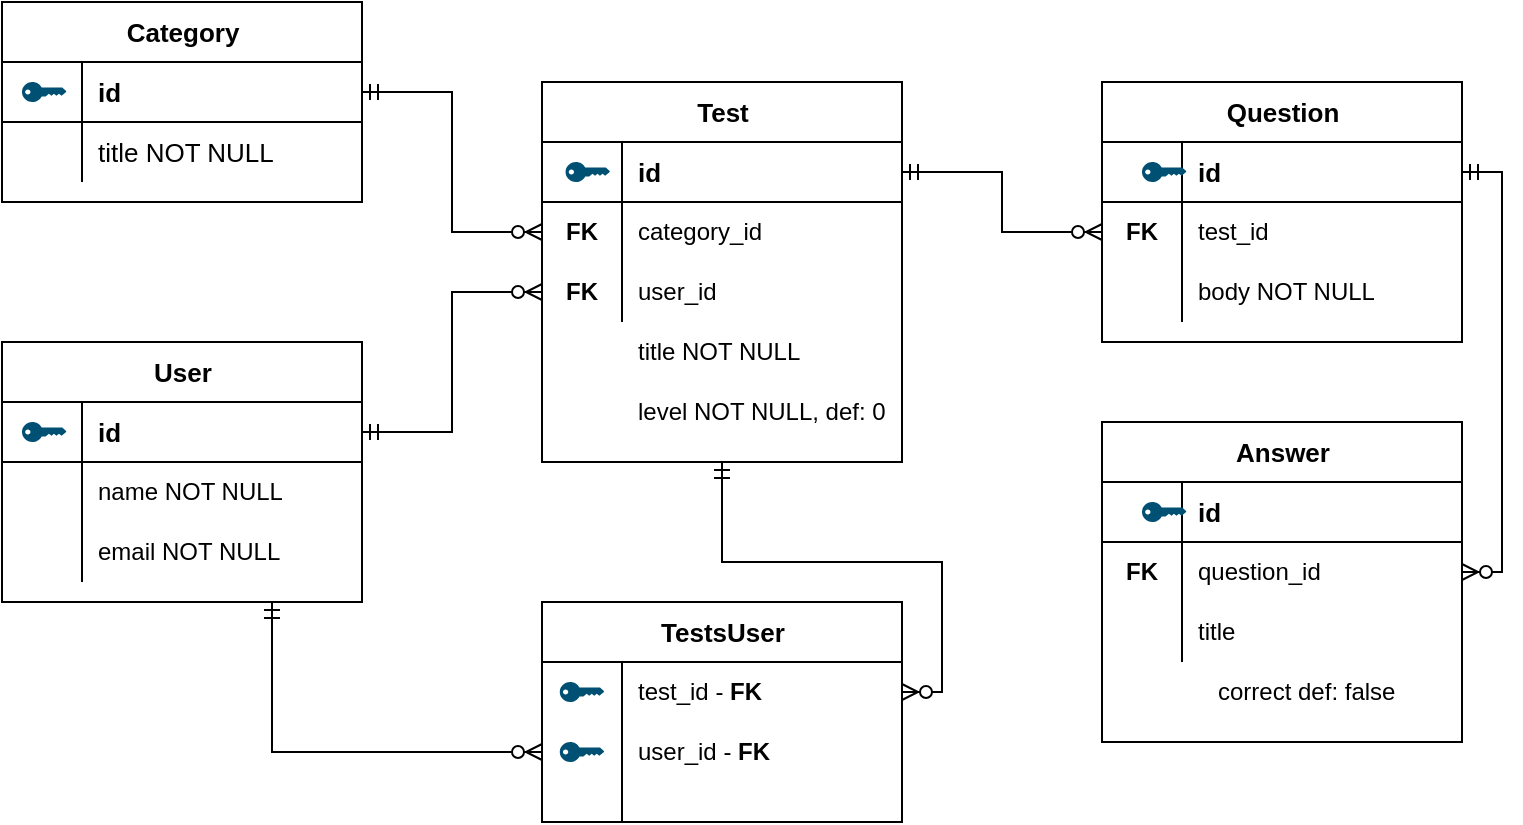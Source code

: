 <mxfile version="14.8.2" type="github">
  <diagram id="QwRGjJdV-PLS9jToXUnF" name="Page-1">
    <mxGraphModel dx="1038" dy="575" grid="1" gridSize="10" guides="1" tooltips="1" connect="1" arrows="1" fold="1" page="1" pageScale="1" pageWidth="827" pageHeight="1169" math="0" shadow="0">
      <root>
        <mxCell id="0" />
        <mxCell id="1" parent="0" />
        <mxCell id="c2sXDAtgwe_dRYKI0X34-85" style="edgeStyle=orthogonalEdgeStyle;rounded=0;orthogonalLoop=1;jettySize=auto;html=1;exitX=0.5;exitY=1;exitDx=0;exitDy=0;fontSize=13;fontColor=#000000;startArrow=ERmandOne;startFill=0;endArrow=ERzeroToMany;endFill=1;" edge="1" parent="1" source="c2sXDAtgwe_dRYKI0X34-1" target="c2sXDAtgwe_dRYKI0X34-36">
          <mxGeometry relative="1" as="geometry" />
        </mxCell>
        <mxCell id="c2sXDAtgwe_dRYKI0X34-1" value="&lt;font style=&quot;font-size: 13px&quot;&gt;Test&lt;/font&gt;" style="shape=table;startSize=30;container=1;collapsible=0;childLayout=tableLayout;fixedRows=1;rowLines=0;fontStyle=1;align=center;pointerEvents=1;fontSize=10;html=1;fillColor=none;strokeWidth=1;" vertex="1" parent="1">
          <mxGeometry x="330" y="60" width="180" height="190" as="geometry" />
        </mxCell>
        <mxCell id="c2sXDAtgwe_dRYKI0X34-2" value="" style="shape=partialRectangle;html=1;whiteSpace=wrap;collapsible=0;dropTarget=0;pointerEvents=0;fillColor=none;top=0;left=0;bottom=1;right=0;points=[[0,0.5],[1,0.5]];portConstraint=eastwest;" vertex="1" parent="c2sXDAtgwe_dRYKI0X34-1">
          <mxGeometry y="30" width="180" height="30" as="geometry" />
        </mxCell>
        <mxCell id="c2sXDAtgwe_dRYKI0X34-3" value="&lt;span style=&quot;color: rgba(0 , 0 , 0 , 0) ; font-family: monospace ; font-size: 0px&quot;&gt;%3CmxGraphModel%3E%3Croot%3E%3CmxCell%20id%3D%220%22%2F%3E%3CmxCell%20id%3D%221%22%20parent%3D%220%22%2F%3E%3CmxCell%20id%3D%222%22%20value%3D%22%22%20style%3D%22points%3D%5B%5B0%2C0.5%2C0%5D%2C%5B0.24%2C0%2C0%5D%2C%5B0.5%2C0.28%2C0%5D%2C%5B0.995%2C0.475%2C0%5D%2C%5B0.5%2C0.72%2C0%5D%2C%5B0.24%2C1%2C0%5D%5D%3BverticalLabelPosition%3Dbottom%3Bhtml%3D1%3BverticalAlign%3Dtop%3Baspect%3Dfixed%3Balign%3Dcenter%3BpointerEvents%3D1%3Bshape%3Dmxgraph.cisco19.key%3BfillColor%3D%23005073%3BstrokeColor%3Dnone%3BfontSize%3D13%3BfontColor%3D%23000000%3B%22%20vertex%3D%221%22%20parent%3D%221%22%3E%3CmxGeometry%20x%3D%22330%22%20y%3D%2250%22%20width%3D%2222.22%22%20height%3D%2210%22%20as%3D%22geometry%22%2F%3E%3C%2FmxCell%3E%3C%2Froot%3E%3C%2FmxGraphModel%3E&lt;/span&gt;" style="shape=partialRectangle;html=1;whiteSpace=wrap;connectable=0;fillColor=none;top=0;left=0;bottom=0;right=0;overflow=hidden;" vertex="1" parent="c2sXDAtgwe_dRYKI0X34-2">
          <mxGeometry width="40" height="30" as="geometry" />
        </mxCell>
        <mxCell id="c2sXDAtgwe_dRYKI0X34-4" value="&lt;font style=&quot;font-size: 13px&quot;&gt;&lt;b&gt;id&lt;/b&gt;&lt;/font&gt;" style="shape=partialRectangle;html=1;whiteSpace=wrap;connectable=0;fillColor=none;top=0;left=0;bottom=0;right=0;align=left;spacingLeft=6;overflow=hidden;" vertex="1" parent="c2sXDAtgwe_dRYKI0X34-2">
          <mxGeometry x="40" width="140" height="30" as="geometry" />
        </mxCell>
        <mxCell id="c2sXDAtgwe_dRYKI0X34-5" value="" style="shape=partialRectangle;html=1;whiteSpace=wrap;collapsible=0;dropTarget=0;pointerEvents=0;fillColor=none;top=0;left=0;bottom=0;right=0;points=[[0,0.5],[1,0.5]];portConstraint=eastwest;" vertex="1" parent="c2sXDAtgwe_dRYKI0X34-1">
          <mxGeometry y="60" width="180" height="30" as="geometry" />
        </mxCell>
        <mxCell id="c2sXDAtgwe_dRYKI0X34-6" value="" style="shape=partialRectangle;html=1;whiteSpace=wrap;connectable=0;fillColor=none;top=0;left=0;bottom=0;right=0;overflow=hidden;" vertex="1" parent="c2sXDAtgwe_dRYKI0X34-5">
          <mxGeometry width="40" height="30" as="geometry" />
        </mxCell>
        <mxCell id="c2sXDAtgwe_dRYKI0X34-7" value="category_id" style="shape=partialRectangle;html=1;whiteSpace=wrap;connectable=0;fillColor=none;top=0;left=0;bottom=0;right=0;align=left;spacingLeft=6;overflow=hidden;" vertex="1" parent="c2sXDAtgwe_dRYKI0X34-5">
          <mxGeometry x="40" width="140" height="30" as="geometry" />
        </mxCell>
        <mxCell id="c2sXDAtgwe_dRYKI0X34-8" value="" style="shape=partialRectangle;html=1;whiteSpace=wrap;collapsible=0;dropTarget=0;pointerEvents=0;fillColor=none;top=0;left=0;bottom=0;right=0;points=[[0,0.5],[1,0.5]];portConstraint=eastwest;" vertex="1" parent="c2sXDAtgwe_dRYKI0X34-1">
          <mxGeometry y="90" width="180" height="30" as="geometry" />
        </mxCell>
        <mxCell id="c2sXDAtgwe_dRYKI0X34-9" value="" style="shape=partialRectangle;html=1;whiteSpace=wrap;connectable=0;fillColor=none;top=0;left=0;bottom=0;right=0;overflow=hidden;" vertex="1" parent="c2sXDAtgwe_dRYKI0X34-8">
          <mxGeometry width="40" height="30" as="geometry" />
        </mxCell>
        <mxCell id="c2sXDAtgwe_dRYKI0X34-10" value="user_id" style="shape=partialRectangle;html=1;whiteSpace=wrap;connectable=0;fillColor=none;top=0;left=0;bottom=0;right=0;align=left;spacingLeft=6;overflow=hidden;" vertex="1" parent="c2sXDAtgwe_dRYKI0X34-8">
          <mxGeometry x="40" width="140" height="30" as="geometry" />
        </mxCell>
        <mxCell id="c2sXDAtgwe_dRYKI0X34-12" value="&lt;font style=&quot;font-size: 13px&quot;&gt;Category&lt;/font&gt;" style="shape=table;startSize=30;container=1;collapsible=0;childLayout=tableLayout;fixedRows=1;rowLines=0;fontStyle=1;align=center;pointerEvents=1;fontSize=10;html=1;fillColor=none;strokeWidth=1;" vertex="1" parent="1">
          <mxGeometry x="60" y="20" width="180" height="100" as="geometry" />
        </mxCell>
        <mxCell id="c2sXDAtgwe_dRYKI0X34-13" value="" style="shape=partialRectangle;html=1;whiteSpace=wrap;collapsible=0;dropTarget=0;pointerEvents=0;fillColor=none;top=0;left=0;bottom=1;right=0;points=[[0,0.5],[1,0.5]];portConstraint=eastwest;" vertex="1" parent="c2sXDAtgwe_dRYKI0X34-12">
          <mxGeometry y="30" width="180" height="30" as="geometry" />
        </mxCell>
        <mxCell id="c2sXDAtgwe_dRYKI0X34-14" value="" style="shape=partialRectangle;html=1;whiteSpace=wrap;connectable=0;fillColor=none;top=0;left=0;bottom=0;right=0;overflow=hidden;" vertex="1" parent="c2sXDAtgwe_dRYKI0X34-13">
          <mxGeometry width="40" height="30" as="geometry" />
        </mxCell>
        <mxCell id="c2sXDAtgwe_dRYKI0X34-15" value="&lt;b&gt;&lt;font style=&quot;font-size: 13px&quot;&gt;id&lt;/font&gt;&lt;/b&gt;" style="shape=partialRectangle;html=1;whiteSpace=wrap;connectable=0;fillColor=none;top=0;left=0;bottom=0;right=0;align=left;spacingLeft=6;overflow=hidden;" vertex="1" parent="c2sXDAtgwe_dRYKI0X34-13">
          <mxGeometry x="40" width="140" height="30" as="geometry" />
        </mxCell>
        <mxCell id="c2sXDAtgwe_dRYKI0X34-16" value="" style="shape=partialRectangle;html=1;whiteSpace=wrap;collapsible=0;dropTarget=0;pointerEvents=0;fillColor=none;top=0;left=0;bottom=0;right=0;points=[[0,0.5],[1,0.5]];portConstraint=eastwest;" vertex="1" parent="c2sXDAtgwe_dRYKI0X34-12">
          <mxGeometry y="60" width="180" height="30" as="geometry" />
        </mxCell>
        <mxCell id="c2sXDAtgwe_dRYKI0X34-17" value="" style="shape=partialRectangle;html=1;whiteSpace=wrap;connectable=0;fillColor=none;top=0;left=0;bottom=0;right=0;overflow=hidden;" vertex="1" parent="c2sXDAtgwe_dRYKI0X34-16">
          <mxGeometry width="40" height="30" as="geometry" />
        </mxCell>
        <mxCell id="c2sXDAtgwe_dRYKI0X34-18" value="title NOT NULL" style="shape=partialRectangle;html=1;whiteSpace=wrap;connectable=0;fillColor=none;top=0;left=0;bottom=0;right=0;align=left;spacingLeft=6;overflow=hidden;fontSize=13;strokeWidth=1;" vertex="1" parent="c2sXDAtgwe_dRYKI0X34-16">
          <mxGeometry x="40" width="140" height="30" as="geometry" />
        </mxCell>
        <mxCell id="c2sXDAtgwe_dRYKI0X34-86" style="edgeStyle=orthogonalEdgeStyle;rounded=0;orthogonalLoop=1;jettySize=auto;html=1;exitX=0.75;exitY=1;exitDx=0;exitDy=0;fontSize=13;fontColor=#000000;startArrow=ERmandOne;startFill=0;endArrow=ERzeroToMany;endFill=1;" edge="1" parent="1" source="c2sXDAtgwe_dRYKI0X34-22" target="c2sXDAtgwe_dRYKI0X34-39">
          <mxGeometry relative="1" as="geometry" />
        </mxCell>
        <mxCell id="c2sXDAtgwe_dRYKI0X34-22" value="&lt;font style=&quot;font-size: 13px&quot;&gt;User&lt;/font&gt;&lt;span style=&quot;color: rgba(0 , 0 , 0 , 0) ; font-family: monospace ; font-size: 0px ; font-weight: 400&quot;&gt;%3CmxGraphModel%3E%3Croot%3E%3CmxCell%20id%3D%220%22%2F%3E%3CmxCell%20id%3D%221%22%20parent%3D%220%22%2F%3E%3CmxCell%20id%3D%222%22%20value%3D%22%26lt%3Bfont%20style%3D%26quot%3Bfont-size%3A%2013px%26quot%3B%26gt%3BTest%26lt%3B%2Ffont%26gt%3B%22%20style%3D%22shape%3Dtable%3BstartSize%3D30%3Bcontainer%3D1%3Bcollapsible%3D0%3BchildLayout%3DtableLayout%3BfixedRows%3D1%3BrowLines%3D0%3BfontStyle%3D1%3Balign%3Dcenter%3BpointerEvents%3D1%3BfontSize%3D10%3Bhtml%3D1%3BfillColor%3Dnone%3BstrokeWidth%3D2%3B%22%20vertex%3D%221%22%20parent%3D%221%22%3E%3CmxGeometry%20x%3D%22320%22%20y%3D%22220%22%20width%3D%22180%22%20height%3D%22150%22%20as%3D%22geometry%22%2F%3E%3C%2FmxCell%3E%3CmxCell%20id%3D%223%22%20value%3D%22%22%20style%3D%22shape%3DpartialRectangle%3Bhtml%3D1%3BwhiteSpace%3Dwrap%3Bcollapsible%3D0%3BdropTarget%3D0%3BpointerEvents%3D0%3BfillColor%3Dnone%3Btop%3D0%3Bleft%3D0%3Bbottom%3D1%3Bright%3D0%3Bpoints%3D%5B%5B0%2C0.5%5D%2C%5B1%2C0.5%5D%5D%3BportConstraint%3Deastwest%3B%22%20vertex%3D%221%22%20parent%3D%222%22%3E%3CmxGeometry%20y%3D%2230%22%20width%3D%22180%22%20height%3D%2230%22%20as%3D%22geometry%22%2F%3E%3C%2FmxCell%3E%3CmxCell%20id%3D%224%22%20value%3D%221%22%20style%3D%22shape%3DpartialRectangle%3Bhtml%3D1%3BwhiteSpace%3Dwrap%3Bconnectable%3D0%3BfillColor%3Dnone%3Btop%3D0%3Bleft%3D0%3Bbottom%3D0%3Bright%3D0%3Boverflow%3Dhidden%3B%22%20vertex%3D%221%22%20parent%3D%223%22%3E%3CmxGeometry%20width%3D%2240%22%20height%3D%2230%22%20as%3D%22geometry%22%2F%3E%3C%2FmxCell%3E%3CmxCell%20id%3D%225%22%20value%3D%22Value%201%22%20style%3D%22shape%3DpartialRectangle%3Bhtml%3D1%3BwhiteSpace%3Dwrap%3Bconnectable%3D0%3BfillColor%3Dnone%3Btop%3D0%3Bleft%3D0%3Bbottom%3D0%3Bright%3D0%3Balign%3Dleft%3BspacingLeft%3D6%3Boverflow%3Dhidden%3B%22%20vertex%3D%221%22%20parent%3D%223%22%3E%3CmxGeometry%20x%3D%2240%22%20width%3D%22140%22%20height%3D%2230%22%20as%3D%22geometry%22%2F%3E%3C%2FmxCell%3E%3CmxCell%20id%3D%226%22%20value%3D%22%22%20style%3D%22shape%3DpartialRectangle%3Bhtml%3D1%3BwhiteSpace%3Dwrap%3Bcollapsible%3D0%3BdropTarget%3D0%3BpointerEvents%3D0%3BfillColor%3Dnone%3Btop%3D0%3Bleft%3D0%3Bbottom%3D0%3Bright%3D0%3Bpoints%3D%5B%5B0%2C0.5%5D%2C%5B1%2C0.5%5D%5D%3BportConstraint%3Deastwest%3B%22%20vertex%3D%221%22%20parent%3D%222%22%3E%3CmxGeometry%20y%3D%2260%22%20width%3D%22180%22%20height%3D%2230%22%20as%3D%22geometry%22%2F%3E%3C%2FmxCell%3E%3CmxCell%20id%3D%227%22%20value%3D%222%22%20style%3D%22shape%3DpartialRectangle%3Bhtml%3D1%3BwhiteSpace%3Dwrap%3Bconnectable%3D0%3BfillColor%3Dnone%3Btop%3D0%3Bleft%3D0%3Bbottom%3D0%3Bright%3D0%3Boverflow%3Dhidden%3B%22%20vertex%3D%221%22%20parent%3D%226%22%3E%3CmxGeometry%20width%3D%2240%22%20height%3D%2230%22%20as%3D%22geometry%22%2F%3E%3C%2FmxCell%3E%3CmxCell%20id%3D%228%22%20value%3D%22Value%202%22%20style%3D%22shape%3DpartialRectangle%3Bhtml%3D1%3BwhiteSpace%3Dwrap%3Bconnectable%3D0%3BfillColor%3Dnone%3Btop%3D0%3Bleft%3D0%3Bbottom%3D0%3Bright%3D0%3Balign%3Dleft%3BspacingLeft%3D6%3Boverflow%3Dhidden%3B%22%20vertex%3D%221%22%20parent%3D%226%22%3E%3CmxGeometry%20x%3D%2240%22%20width%3D%22140%22%20height%3D%2230%22%20as%3D%22geometry%22%2F%3E%3C%2FmxCell%3E%3CmxCell%20id%3D%229%22%20value%3D%22%22%20style%3D%22shape%3DpartialRectangle%3Bhtml%3D1%3BwhiteSpace%3Dwrap%3Bcollapsible%3D0%3BdropTarget%3D0%3BpointerEvents%3D0%3BfillColor%3Dnone%3Btop%3D0%3Bleft%3D0%3Bbottom%3D0%3Bright%3D0%3Bpoints%3D%5B%5B0%2C0.5%5D%2C%5B1%2C0.5%5D%5D%3BportConstraint%3Deastwest%3B%22%20vertex%3D%221%22%20parent%3D%222%22%3E%3CmxGeometry%20y%3D%2290%22%20width%3D%22180%22%20height%3D%2230%22%20as%3D%22geometry%22%2F%3E%3C%2FmxCell%3E%3CmxCell%20id%3D%2210%22%20value%3D%223%22%20style%3D%22shape%3DpartialRectangle%3Bhtml%3D1%3BwhiteSpace%3Dwrap%3Bconnectable%3D0%3BfillColor%3Dnone%3Btop%3D0%3Bleft%3D0%3Bbottom%3D0%3Bright%3D0%3Boverflow%3Dhidden%3B%22%20vertex%3D%221%22%20parent%3D%229%22%3E%3CmxGeometry%20width%3D%2240%22%20height%3D%2230%22%20as%3D%22geometry%22%2F%3E%3C%2FmxCell%3E%3CmxCell%20id%3D%2211%22%20value%3D%22Value%203%22%20style%3D%22shape%3DpartialRectangle%3Bhtml%3D1%3BwhiteSpace%3Dwrap%3Bconnectable%3D0%3BfillColor%3Dnone%3Btop%3D0%3Bleft%3D0%3Bbottom%3D0%3Bright%3D0%3Balign%3Dleft%3BspacingLeft%3D6%3Boverflow%3Dhidden%3B%22%20vertex%3D%221%22%20parent%3D%229%22%3E%3CmxGeometry%20x%3D%2240%22%20width%3D%22140%22%20height%3D%2230%22%20as%3D%22geometry%22%2F%3E%3C%2FmxCell%3E%3C%2Froot%3E%3C%2FmxGraphModel%3E&lt;/span&gt;" style="shape=table;startSize=30;container=1;collapsible=0;childLayout=tableLayout;fixedRows=1;rowLines=0;fontStyle=1;align=center;pointerEvents=1;fontSize=10;html=1;fillColor=none;strokeWidth=1;" vertex="1" parent="1">
          <mxGeometry x="60" y="190" width="180" height="130" as="geometry" />
        </mxCell>
        <mxCell id="c2sXDAtgwe_dRYKI0X34-23" value="" style="shape=partialRectangle;html=1;whiteSpace=wrap;collapsible=0;dropTarget=0;pointerEvents=0;fillColor=none;top=0;left=0;bottom=1;right=0;points=[[0,0.5],[1,0.5]];portConstraint=eastwest;" vertex="1" parent="c2sXDAtgwe_dRYKI0X34-22">
          <mxGeometry y="30" width="180" height="30" as="geometry" />
        </mxCell>
        <mxCell id="c2sXDAtgwe_dRYKI0X34-24" value="" style="shape=partialRectangle;html=1;whiteSpace=wrap;connectable=0;fillColor=none;top=0;left=0;bottom=0;right=0;overflow=hidden;" vertex="1" parent="c2sXDAtgwe_dRYKI0X34-23">
          <mxGeometry width="40" height="30" as="geometry" />
        </mxCell>
        <mxCell id="c2sXDAtgwe_dRYKI0X34-25" value="&lt;b&gt;&lt;font style=&quot;font-size: 13px&quot;&gt;id&lt;/font&gt;&lt;/b&gt;" style="shape=partialRectangle;html=1;whiteSpace=wrap;connectable=0;fillColor=none;top=0;left=0;bottom=0;right=0;align=left;spacingLeft=6;overflow=hidden;" vertex="1" parent="c2sXDAtgwe_dRYKI0X34-23">
          <mxGeometry x="40" width="140" height="30" as="geometry" />
        </mxCell>
        <mxCell id="c2sXDAtgwe_dRYKI0X34-26" value="" style="shape=partialRectangle;html=1;whiteSpace=wrap;collapsible=0;dropTarget=0;pointerEvents=0;fillColor=none;top=0;left=0;bottom=0;right=0;points=[[0,0.5],[1,0.5]];portConstraint=eastwest;" vertex="1" parent="c2sXDAtgwe_dRYKI0X34-22">
          <mxGeometry y="60" width="180" height="30" as="geometry" />
        </mxCell>
        <mxCell id="c2sXDAtgwe_dRYKI0X34-27" value="" style="shape=partialRectangle;html=1;whiteSpace=wrap;connectable=0;fillColor=none;top=0;left=0;bottom=0;right=0;overflow=hidden;" vertex="1" parent="c2sXDAtgwe_dRYKI0X34-26">
          <mxGeometry width="40" height="30" as="geometry" />
        </mxCell>
        <mxCell id="c2sXDAtgwe_dRYKI0X34-28" value="name NOT NULL" style="shape=partialRectangle;html=1;whiteSpace=wrap;connectable=0;fillColor=none;top=0;left=0;bottom=0;right=0;align=left;spacingLeft=6;overflow=hidden;" vertex="1" parent="c2sXDAtgwe_dRYKI0X34-26">
          <mxGeometry x="40" width="140" height="30" as="geometry" />
        </mxCell>
        <mxCell id="c2sXDAtgwe_dRYKI0X34-29" value="" style="shape=partialRectangle;html=1;whiteSpace=wrap;collapsible=0;dropTarget=0;pointerEvents=0;fillColor=none;top=0;left=0;bottom=0;right=0;points=[[0,0.5],[1,0.5]];portConstraint=eastwest;" vertex="1" parent="c2sXDAtgwe_dRYKI0X34-22">
          <mxGeometry y="90" width="180" height="30" as="geometry" />
        </mxCell>
        <mxCell id="c2sXDAtgwe_dRYKI0X34-30" value="" style="shape=partialRectangle;html=1;whiteSpace=wrap;connectable=0;fillColor=none;top=0;left=0;bottom=0;right=0;overflow=hidden;" vertex="1" parent="c2sXDAtgwe_dRYKI0X34-29">
          <mxGeometry width="40" height="30" as="geometry" />
        </mxCell>
        <mxCell id="c2sXDAtgwe_dRYKI0X34-31" value="email NOT NULL" style="shape=partialRectangle;html=1;whiteSpace=wrap;connectable=0;fillColor=none;top=0;left=0;bottom=0;right=0;align=left;spacingLeft=6;overflow=hidden;" vertex="1" parent="c2sXDAtgwe_dRYKI0X34-29">
          <mxGeometry x="40" width="140" height="30" as="geometry" />
        </mxCell>
        <mxCell id="c2sXDAtgwe_dRYKI0X34-32" value="&lt;font style=&quot;font-size: 13px&quot;&gt;TestsUser&lt;/font&gt;" style="shape=table;startSize=30;container=1;collapsible=0;childLayout=tableLayout;fixedRows=1;rowLines=0;fontStyle=1;align=center;pointerEvents=1;fontSize=10;html=1;fillColor=none;strokeWidth=1;" vertex="1" parent="1">
          <mxGeometry x="330" y="320" width="180" height="110" as="geometry" />
        </mxCell>
        <mxCell id="c2sXDAtgwe_dRYKI0X34-36" value="" style="shape=partialRectangle;html=1;whiteSpace=wrap;collapsible=0;dropTarget=0;pointerEvents=0;fillColor=none;top=0;left=0;bottom=0;right=0;points=[[0,0.5],[1,0.5]];portConstraint=eastwest;" vertex="1" parent="c2sXDAtgwe_dRYKI0X34-32">
          <mxGeometry y="30" width="180" height="30" as="geometry" />
        </mxCell>
        <mxCell id="c2sXDAtgwe_dRYKI0X34-37" value="" style="shape=partialRectangle;html=1;whiteSpace=wrap;connectable=0;fillColor=none;top=0;left=0;bottom=0;right=0;overflow=hidden;" vertex="1" parent="c2sXDAtgwe_dRYKI0X34-36">
          <mxGeometry width="40" height="30" as="geometry" />
        </mxCell>
        <mxCell id="c2sXDAtgwe_dRYKI0X34-38" value="test_id - &lt;b&gt;FK&lt;/b&gt;" style="shape=partialRectangle;html=1;whiteSpace=wrap;connectable=0;fillColor=none;top=0;left=0;bottom=0;right=0;align=left;spacingLeft=6;overflow=hidden;" vertex="1" parent="c2sXDAtgwe_dRYKI0X34-36">
          <mxGeometry x="40" width="140" height="30" as="geometry" />
        </mxCell>
        <mxCell id="c2sXDAtgwe_dRYKI0X34-39" value="" style="shape=partialRectangle;html=1;whiteSpace=wrap;collapsible=0;dropTarget=0;pointerEvents=0;fillColor=none;top=0;left=0;bottom=0;right=0;points=[[0,0.5],[1,0.5]];portConstraint=eastwest;" vertex="1" parent="c2sXDAtgwe_dRYKI0X34-32">
          <mxGeometry y="60" width="180" height="30" as="geometry" />
        </mxCell>
        <mxCell id="c2sXDAtgwe_dRYKI0X34-40" value="" style="shape=partialRectangle;html=1;whiteSpace=wrap;connectable=0;fillColor=none;top=0;left=0;bottom=0;right=0;overflow=hidden;" vertex="1" parent="c2sXDAtgwe_dRYKI0X34-39">
          <mxGeometry width="40" height="30" as="geometry" />
        </mxCell>
        <mxCell id="c2sXDAtgwe_dRYKI0X34-41" value="user_id - &lt;b&gt;FK&lt;/b&gt;" style="shape=partialRectangle;html=1;whiteSpace=wrap;connectable=0;fillColor=none;top=0;left=0;bottom=0;right=0;align=left;spacingLeft=6;overflow=hidden;" vertex="1" parent="c2sXDAtgwe_dRYKI0X34-39">
          <mxGeometry x="40" width="140" height="30" as="geometry" />
        </mxCell>
        <mxCell id="c2sXDAtgwe_dRYKI0X34-33" value="" style="shape=partialRectangle;html=1;whiteSpace=wrap;collapsible=0;dropTarget=0;pointerEvents=0;fillColor=none;top=0;left=0;bottom=1;right=0;points=[[0,0.5],[1,0.5]];portConstraint=eastwest;" vertex="1" parent="c2sXDAtgwe_dRYKI0X34-32">
          <mxGeometry y="90" width="180" height="20" as="geometry" />
        </mxCell>
        <mxCell id="c2sXDAtgwe_dRYKI0X34-34" value="" style="shape=partialRectangle;html=1;whiteSpace=wrap;connectable=0;fillColor=none;top=0;left=0;bottom=0;right=0;overflow=hidden;" vertex="1" parent="c2sXDAtgwe_dRYKI0X34-33">
          <mxGeometry width="40" height="20" as="geometry" />
        </mxCell>
        <mxCell id="c2sXDAtgwe_dRYKI0X34-35" value="" style="shape=partialRectangle;html=1;whiteSpace=wrap;connectable=0;fillColor=none;top=0;left=0;bottom=0;right=0;align=left;spacingLeft=6;overflow=hidden;" vertex="1" parent="c2sXDAtgwe_dRYKI0X34-33">
          <mxGeometry x="40" width="140" height="20" as="geometry" />
        </mxCell>
        <mxCell id="c2sXDAtgwe_dRYKI0X34-42" value="&lt;font style=&quot;font-size: 13px&quot;&gt;Question&lt;/font&gt;" style="shape=table;startSize=30;container=1;collapsible=0;childLayout=tableLayout;fixedRows=1;rowLines=0;fontStyle=1;align=center;pointerEvents=1;fontSize=10;html=1;fillColor=none;strokeWidth=1;" vertex="1" parent="1">
          <mxGeometry x="610" y="60" width="180" height="130" as="geometry" />
        </mxCell>
        <mxCell id="c2sXDAtgwe_dRYKI0X34-43" value="" style="shape=partialRectangle;html=1;whiteSpace=wrap;collapsible=0;dropTarget=0;pointerEvents=0;fillColor=none;top=0;left=0;bottom=1;right=0;points=[[0,0.5],[1,0.5]];portConstraint=eastwest;" vertex="1" parent="c2sXDAtgwe_dRYKI0X34-42">
          <mxGeometry y="30" width="180" height="30" as="geometry" />
        </mxCell>
        <mxCell id="c2sXDAtgwe_dRYKI0X34-44" value="" style="shape=partialRectangle;html=1;whiteSpace=wrap;connectable=0;fillColor=none;top=0;left=0;bottom=0;right=0;overflow=hidden;" vertex="1" parent="c2sXDAtgwe_dRYKI0X34-43">
          <mxGeometry width="40" height="30" as="geometry" />
        </mxCell>
        <mxCell id="c2sXDAtgwe_dRYKI0X34-45" value="&lt;font style=&quot;font-size: 13px&quot;&gt;&lt;b&gt;id&lt;/b&gt;&lt;/font&gt;" style="shape=partialRectangle;html=1;whiteSpace=wrap;connectable=0;fillColor=none;top=0;left=0;bottom=0;right=0;align=left;spacingLeft=6;overflow=hidden;" vertex="1" parent="c2sXDAtgwe_dRYKI0X34-43">
          <mxGeometry x="40" width="140" height="30" as="geometry" />
        </mxCell>
        <mxCell id="c2sXDAtgwe_dRYKI0X34-46" value="" style="shape=partialRectangle;html=1;whiteSpace=wrap;collapsible=0;dropTarget=0;pointerEvents=0;fillColor=none;top=0;left=0;bottom=0;right=0;points=[[0,0.5],[1,0.5]];portConstraint=eastwest;" vertex="1" parent="c2sXDAtgwe_dRYKI0X34-42">
          <mxGeometry y="60" width="180" height="30" as="geometry" />
        </mxCell>
        <mxCell id="c2sXDAtgwe_dRYKI0X34-47" value="&lt;b&gt;FK&lt;/b&gt;" style="shape=partialRectangle;html=1;whiteSpace=wrap;connectable=0;fillColor=none;top=0;left=0;bottom=0;right=0;overflow=hidden;" vertex="1" parent="c2sXDAtgwe_dRYKI0X34-46">
          <mxGeometry width="40" height="30" as="geometry" />
        </mxCell>
        <mxCell id="c2sXDAtgwe_dRYKI0X34-48" value="test_id" style="shape=partialRectangle;html=1;whiteSpace=wrap;connectable=0;fillColor=none;top=0;left=0;bottom=0;right=0;align=left;spacingLeft=6;overflow=hidden;" vertex="1" parent="c2sXDAtgwe_dRYKI0X34-46">
          <mxGeometry x="40" width="140" height="30" as="geometry" />
        </mxCell>
        <mxCell id="c2sXDAtgwe_dRYKI0X34-49" value="" style="shape=partialRectangle;html=1;whiteSpace=wrap;collapsible=0;dropTarget=0;pointerEvents=0;fillColor=none;top=0;left=0;bottom=0;right=0;points=[[0,0.5],[1,0.5]];portConstraint=eastwest;" vertex="1" parent="c2sXDAtgwe_dRYKI0X34-42">
          <mxGeometry y="90" width="180" height="30" as="geometry" />
        </mxCell>
        <mxCell id="c2sXDAtgwe_dRYKI0X34-50" value="" style="shape=partialRectangle;html=1;whiteSpace=wrap;connectable=0;fillColor=none;top=0;left=0;bottom=0;right=0;overflow=hidden;" vertex="1" parent="c2sXDAtgwe_dRYKI0X34-49">
          <mxGeometry width="40" height="30" as="geometry" />
        </mxCell>
        <mxCell id="c2sXDAtgwe_dRYKI0X34-51" value="body NOT NULL" style="shape=partialRectangle;html=1;whiteSpace=wrap;connectable=0;fillColor=none;top=0;left=0;bottom=0;right=0;align=left;spacingLeft=6;overflow=hidden;" vertex="1" parent="c2sXDAtgwe_dRYKI0X34-49">
          <mxGeometry x="40" width="140" height="30" as="geometry" />
        </mxCell>
        <mxCell id="c2sXDAtgwe_dRYKI0X34-52" value="&lt;font style=&quot;font-size: 13px&quot;&gt;Answer&lt;/font&gt;" style="shape=table;startSize=30;container=1;collapsible=0;childLayout=tableLayout;fixedRows=1;rowLines=0;fontStyle=1;align=center;pointerEvents=1;fontSize=10;html=1;fillColor=none;strokeWidth=1;" vertex="1" parent="1">
          <mxGeometry x="610" y="230" width="180" height="160" as="geometry" />
        </mxCell>
        <mxCell id="c2sXDAtgwe_dRYKI0X34-53" value="" style="shape=partialRectangle;html=1;whiteSpace=wrap;collapsible=0;dropTarget=0;pointerEvents=0;fillColor=none;top=0;left=0;bottom=1;right=0;points=[[0,0.5],[1,0.5]];portConstraint=eastwest;" vertex="1" parent="c2sXDAtgwe_dRYKI0X34-52">
          <mxGeometry y="30" width="180" height="30" as="geometry" />
        </mxCell>
        <mxCell id="c2sXDAtgwe_dRYKI0X34-54" value="" style="shape=partialRectangle;html=1;whiteSpace=wrap;connectable=0;fillColor=none;top=0;left=0;bottom=0;right=0;overflow=hidden;" vertex="1" parent="c2sXDAtgwe_dRYKI0X34-53">
          <mxGeometry width="40" height="30" as="geometry" />
        </mxCell>
        <mxCell id="c2sXDAtgwe_dRYKI0X34-55" value="&lt;font style=&quot;font-size: 13px&quot;&gt;&lt;b&gt;id&lt;/b&gt;&lt;/font&gt;" style="shape=partialRectangle;html=1;whiteSpace=wrap;connectable=0;fillColor=none;top=0;left=0;bottom=0;right=0;align=left;spacingLeft=6;overflow=hidden;" vertex="1" parent="c2sXDAtgwe_dRYKI0X34-53">
          <mxGeometry x="40" width="140" height="30" as="geometry" />
        </mxCell>
        <mxCell id="c2sXDAtgwe_dRYKI0X34-56" value="" style="shape=partialRectangle;html=1;whiteSpace=wrap;collapsible=0;dropTarget=0;pointerEvents=0;fillColor=none;top=0;left=0;bottom=0;right=0;points=[[0,0.5],[1,0.5]];portConstraint=eastwest;" vertex="1" parent="c2sXDAtgwe_dRYKI0X34-52">
          <mxGeometry y="60" width="180" height="30" as="geometry" />
        </mxCell>
        <mxCell id="c2sXDAtgwe_dRYKI0X34-57" value="&lt;b&gt;FK&lt;/b&gt;" style="shape=partialRectangle;html=1;whiteSpace=wrap;connectable=0;fillColor=none;top=0;left=0;bottom=0;right=0;overflow=hidden;" vertex="1" parent="c2sXDAtgwe_dRYKI0X34-56">
          <mxGeometry width="40" height="30" as="geometry" />
        </mxCell>
        <mxCell id="c2sXDAtgwe_dRYKI0X34-58" value="question_id" style="shape=partialRectangle;html=1;whiteSpace=wrap;connectable=0;fillColor=none;top=0;left=0;bottom=0;right=0;align=left;spacingLeft=6;overflow=hidden;" vertex="1" parent="c2sXDAtgwe_dRYKI0X34-56">
          <mxGeometry x="40" width="140" height="30" as="geometry" />
        </mxCell>
        <mxCell id="c2sXDAtgwe_dRYKI0X34-59" value="" style="shape=partialRectangle;html=1;whiteSpace=wrap;collapsible=0;dropTarget=0;pointerEvents=0;fillColor=none;top=0;left=0;bottom=0;right=0;points=[[0,0.5],[1,0.5]];portConstraint=eastwest;" vertex="1" parent="c2sXDAtgwe_dRYKI0X34-52">
          <mxGeometry y="90" width="180" height="30" as="geometry" />
        </mxCell>
        <mxCell id="c2sXDAtgwe_dRYKI0X34-60" value="" style="shape=partialRectangle;html=1;whiteSpace=wrap;connectable=0;fillColor=none;top=0;left=0;bottom=0;right=0;overflow=hidden;" vertex="1" parent="c2sXDAtgwe_dRYKI0X34-59">
          <mxGeometry width="40" height="30" as="geometry" />
        </mxCell>
        <mxCell id="c2sXDAtgwe_dRYKI0X34-61" value="title" style="shape=partialRectangle;html=1;whiteSpace=wrap;connectable=0;fillColor=none;top=0;left=0;bottom=0;right=0;align=left;spacingLeft=6;overflow=hidden;" vertex="1" parent="c2sXDAtgwe_dRYKI0X34-59">
          <mxGeometry x="40" width="140" height="30" as="geometry" />
        </mxCell>
        <mxCell id="c2sXDAtgwe_dRYKI0X34-62" value="" style="points=[[0,0.5,0],[0.24,0,0],[0.5,0.28,0],[0.995,0.475,0],[0.5,0.72,0],[0.24,1,0]];verticalLabelPosition=bottom;html=1;verticalAlign=top;aspect=fixed;align=center;pointerEvents=1;shape=mxgraph.cisco19.key;fillColor=#005073;strokeColor=none;fontSize=13;fontColor=#000000;" vertex="1" parent="1">
          <mxGeometry x="70" y="60" width="22.22" height="10" as="geometry" />
        </mxCell>
        <mxCell id="c2sXDAtgwe_dRYKI0X34-65" value="FK" style="shape=partialRectangle;html=1;whiteSpace=wrap;connectable=0;fillColor=none;top=0;left=0;bottom=0;right=0;overflow=hidden;fontStyle=1" vertex="1" parent="1">
          <mxGeometry x="330" y="120" width="40" height="30" as="geometry" />
        </mxCell>
        <mxCell id="c2sXDAtgwe_dRYKI0X34-67" value="" style="points=[[0,0.5,0],[0.24,0,0],[0.5,0.28,0],[0.995,0.475,0],[0.5,0.72,0],[0.24,1,0]];verticalLabelPosition=bottom;html=1;verticalAlign=top;aspect=fixed;align=center;pointerEvents=1;shape=mxgraph.cisco19.key;fillColor=#005073;strokeColor=none;fontSize=13;fontColor=#000000;" vertex="1" parent="1">
          <mxGeometry x="341.78" y="100" width="22.22" height="10" as="geometry" />
        </mxCell>
        <mxCell id="c2sXDAtgwe_dRYKI0X34-68" value="" style="points=[[0,0.5,0],[0.24,0,0],[0.5,0.28,0],[0.995,0.475,0],[0.5,0.72,0],[0.24,1,0]];verticalLabelPosition=bottom;html=1;verticalAlign=top;aspect=fixed;align=center;pointerEvents=1;shape=mxgraph.cisco19.key;fillColor=#005073;strokeColor=none;fontSize=13;fontColor=#000000;" vertex="1" parent="1">
          <mxGeometry x="70" y="230" width="22.22" height="10" as="geometry" />
        </mxCell>
        <mxCell id="c2sXDAtgwe_dRYKI0X34-71" value="FK" style="shape=partialRectangle;html=1;whiteSpace=wrap;connectable=0;fillColor=none;top=0;left=0;bottom=0;right=0;overflow=hidden;fontStyle=1" vertex="1" parent="1">
          <mxGeometry x="330" y="150" width="40" height="30" as="geometry" />
        </mxCell>
        <mxCell id="c2sXDAtgwe_dRYKI0X34-72" value="title NOT NULL" style="shape=partialRectangle;html=1;whiteSpace=wrap;connectable=0;fillColor=none;top=0;left=0;bottom=0;right=0;align=left;spacingLeft=6;overflow=hidden;" vertex="1" parent="1">
          <mxGeometry x="370" y="180" width="140" height="30" as="geometry" />
        </mxCell>
        <mxCell id="c2sXDAtgwe_dRYKI0X34-73" value="level NOT NULL, def: 0" style="shape=partialRectangle;html=1;whiteSpace=wrap;connectable=0;fillColor=none;top=0;left=0;bottom=0;right=0;align=left;spacingLeft=6;overflow=hidden;" vertex="1" parent="1">
          <mxGeometry x="370" y="210" width="140" height="30" as="geometry" />
        </mxCell>
        <mxCell id="c2sXDAtgwe_dRYKI0X34-74" value="" style="points=[[0,0.5,0],[0.24,0,0],[0.5,0.28,0],[0.995,0.475,0],[0.5,0.72,0],[0.24,1,0]];verticalLabelPosition=bottom;html=1;verticalAlign=top;aspect=fixed;align=center;pointerEvents=1;shape=mxgraph.cisco19.key;fillColor=#005073;strokeColor=none;fontSize=13;fontColor=#000000;" vertex="1" parent="1">
          <mxGeometry x="630" y="100" width="22.22" height="10" as="geometry" />
        </mxCell>
        <mxCell id="c2sXDAtgwe_dRYKI0X34-75" value="" style="points=[[0,0.5,0],[0.24,0,0],[0.5,0.28,0],[0.995,0.475,0],[0.5,0.72,0],[0.24,1,0]];verticalLabelPosition=bottom;html=1;verticalAlign=top;aspect=fixed;align=center;pointerEvents=1;shape=mxgraph.cisco19.key;fillColor=#005073;strokeColor=none;fontSize=13;fontColor=#000000;" vertex="1" parent="1">
          <mxGeometry x="630" y="270" width="22.22" height="10" as="geometry" />
        </mxCell>
        <mxCell id="c2sXDAtgwe_dRYKI0X34-76" value="correct def: false" style="shape=partialRectangle;html=1;whiteSpace=wrap;connectable=0;fillColor=none;top=0;left=0;bottom=0;right=0;align=left;spacingLeft=6;overflow=hidden;" vertex="1" parent="1">
          <mxGeometry x="660" y="350" width="140" height="30" as="geometry" />
        </mxCell>
        <mxCell id="c2sXDAtgwe_dRYKI0X34-77" value="" style="points=[[0,0.5,0],[0.24,0,0],[0.5,0.28,0],[0.995,0.475,0],[0.5,0.72,0],[0.24,1,0]];verticalLabelPosition=bottom;html=1;verticalAlign=top;aspect=fixed;align=center;pointerEvents=1;shape=mxgraph.cisco19.key;fillColor=#005073;strokeColor=none;fontSize=13;fontColor=#000000;" vertex="1" parent="1">
          <mxGeometry x="338.89" y="360" width="22.22" height="10" as="geometry" />
        </mxCell>
        <mxCell id="c2sXDAtgwe_dRYKI0X34-78" value="" style="points=[[0,0.5,0],[0.24,0,0],[0.5,0.28,0],[0.995,0.475,0],[0.5,0.72,0],[0.24,1,0]];verticalLabelPosition=bottom;html=1;verticalAlign=top;aspect=fixed;align=center;pointerEvents=1;shape=mxgraph.cisco19.key;fillColor=#005073;strokeColor=none;fontSize=13;fontColor=#000000;" vertex="1" parent="1">
          <mxGeometry x="338.89" y="390" width="22.22" height="10" as="geometry" />
        </mxCell>
        <mxCell id="c2sXDAtgwe_dRYKI0X34-80" style="edgeStyle=orthogonalEdgeStyle;rounded=0;orthogonalLoop=1;jettySize=auto;html=1;exitX=1;exitY=0.5;exitDx=0;exitDy=0;fontSize=13;fontColor=#000000;startArrow=ERmandOne;startFill=0;endArrow=ERzeroToMany;endFill=1;" edge="1" parent="1" source="c2sXDAtgwe_dRYKI0X34-13" target="c2sXDAtgwe_dRYKI0X34-5">
          <mxGeometry relative="1" as="geometry" />
        </mxCell>
        <mxCell id="c2sXDAtgwe_dRYKI0X34-81" style="edgeStyle=orthogonalEdgeStyle;rounded=0;orthogonalLoop=1;jettySize=auto;html=1;exitX=1;exitY=0.5;exitDx=0;exitDy=0;fontSize=13;fontColor=#000000;startArrow=ERmandOne;startFill=0;endArrow=ERzeroToMany;endFill=1;" edge="1" parent="1" source="c2sXDAtgwe_dRYKI0X34-23" target="c2sXDAtgwe_dRYKI0X34-8">
          <mxGeometry relative="1" as="geometry" />
        </mxCell>
        <mxCell id="c2sXDAtgwe_dRYKI0X34-82" style="edgeStyle=orthogonalEdgeStyle;rounded=0;orthogonalLoop=1;jettySize=auto;html=1;exitX=1;exitY=0.5;exitDx=0;exitDy=0;fontSize=13;fontColor=#000000;startArrow=ERmandOne;startFill=0;endArrow=ERzeroToMany;endFill=1;" edge="1" parent="1" source="c2sXDAtgwe_dRYKI0X34-2" target="c2sXDAtgwe_dRYKI0X34-46">
          <mxGeometry relative="1" as="geometry" />
        </mxCell>
        <mxCell id="c2sXDAtgwe_dRYKI0X34-83" style="edgeStyle=orthogonalEdgeStyle;rounded=0;orthogonalLoop=1;jettySize=auto;html=1;exitX=1;exitY=0.5;exitDx=0;exitDy=0;fontSize=13;fontColor=#000000;startArrow=ERmandOne;startFill=0;endArrow=ERzeroToMany;endFill=1;" edge="1" parent="1" source="c2sXDAtgwe_dRYKI0X34-43" target="c2sXDAtgwe_dRYKI0X34-56">
          <mxGeometry relative="1" as="geometry" />
        </mxCell>
      </root>
    </mxGraphModel>
  </diagram>
</mxfile>

